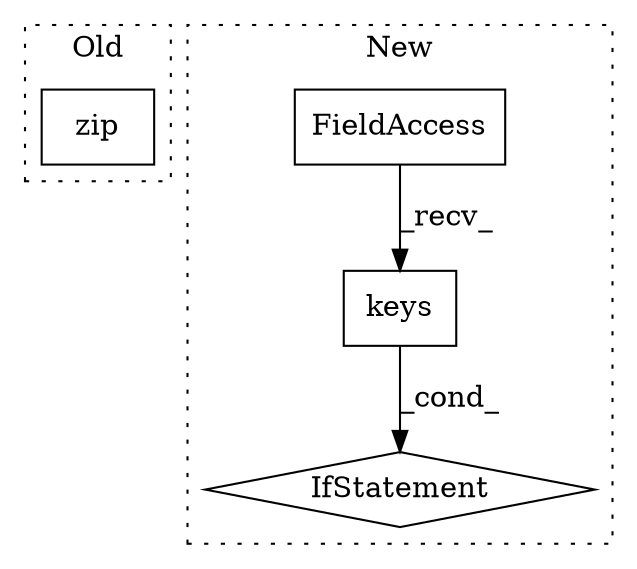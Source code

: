 digraph G {
subgraph cluster0 {
1 [label="zip" a="32" s="1553,1593" l="4,1" shape="box"];
label = "Old";
style="dotted";
}
subgraph cluster1 {
2 [label="keys" a="32" s="1644" l="6" shape="box"];
3 [label="FieldAccess" a="22" s="1627" l="16" shape="box"];
4 [label="IfStatement" a="25" s="1906,1923" l="4,2" shape="diamond"];
label = "New";
style="dotted";
}
2 -> 4 [label="_cond_"];
3 -> 2 [label="_recv_"];
}